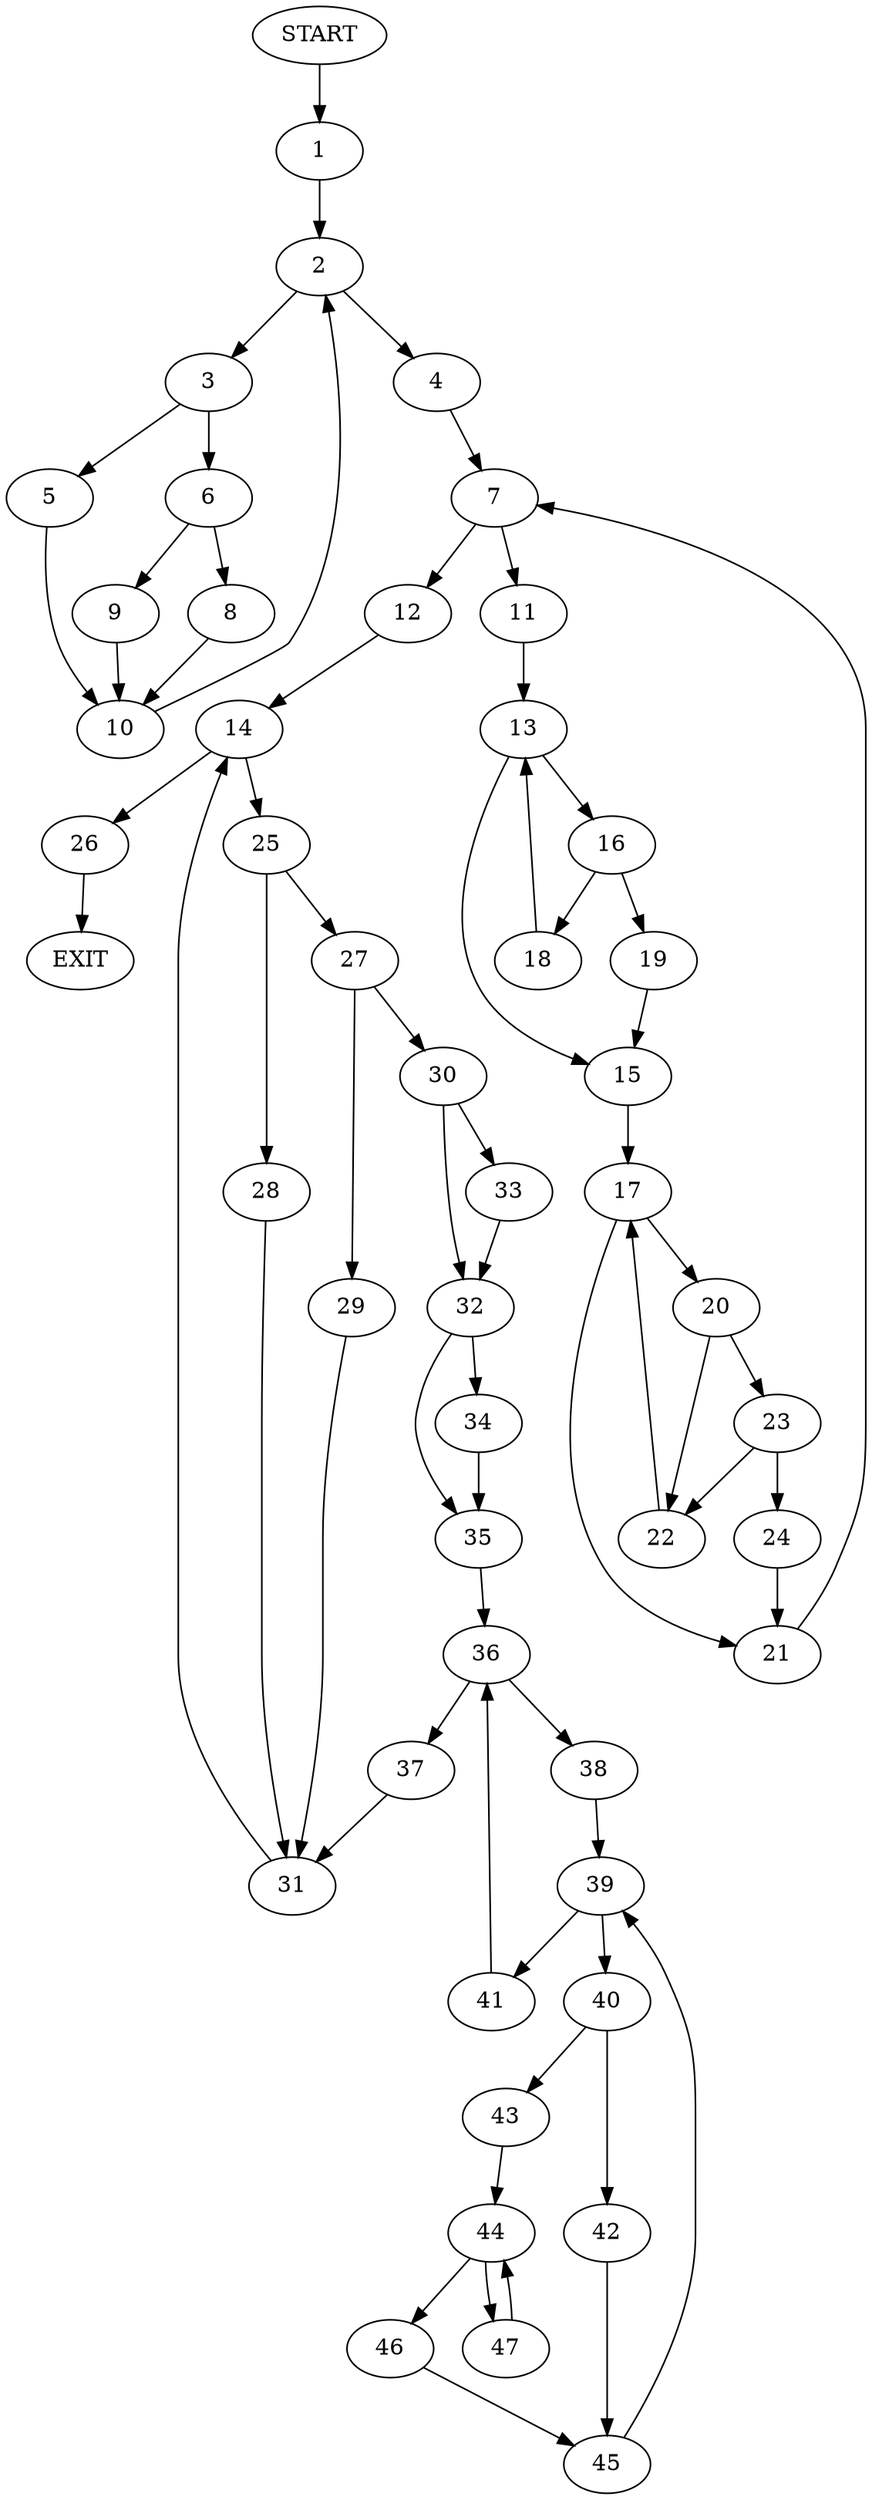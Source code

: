 digraph {
0 [label="START"]
48 [label="EXIT"]
0 -> 1
1 -> 2
2 -> 3
2 -> 4
3 -> 5
3 -> 6
4 -> 7
6 -> 8
6 -> 9
5 -> 10
10 -> 2
9 -> 10
8 -> 10
7 -> 11
7 -> 12
11 -> 13
12 -> 14
13 -> 15
13 -> 16
15 -> 17
16 -> 18
16 -> 19
18 -> 13
19 -> 15
17 -> 20
17 -> 21
21 -> 7
20 -> 22
20 -> 23
23 -> 24
23 -> 22
22 -> 17
24 -> 21
14 -> 25
14 -> 26
26 -> 48
25 -> 27
25 -> 28
27 -> 29
27 -> 30
28 -> 31
31 -> 14
29 -> 31
30 -> 32
30 -> 33
33 -> 32
32 -> 34
32 -> 35
35 -> 36
34 -> 35
36 -> 37
36 -> 38
37 -> 31
38 -> 39
39 -> 40
39 -> 41
41 -> 36
40 -> 42
40 -> 43
43 -> 44
42 -> 45
45 -> 39
44 -> 46
44 -> 47
46 -> 45
47 -> 44
}

